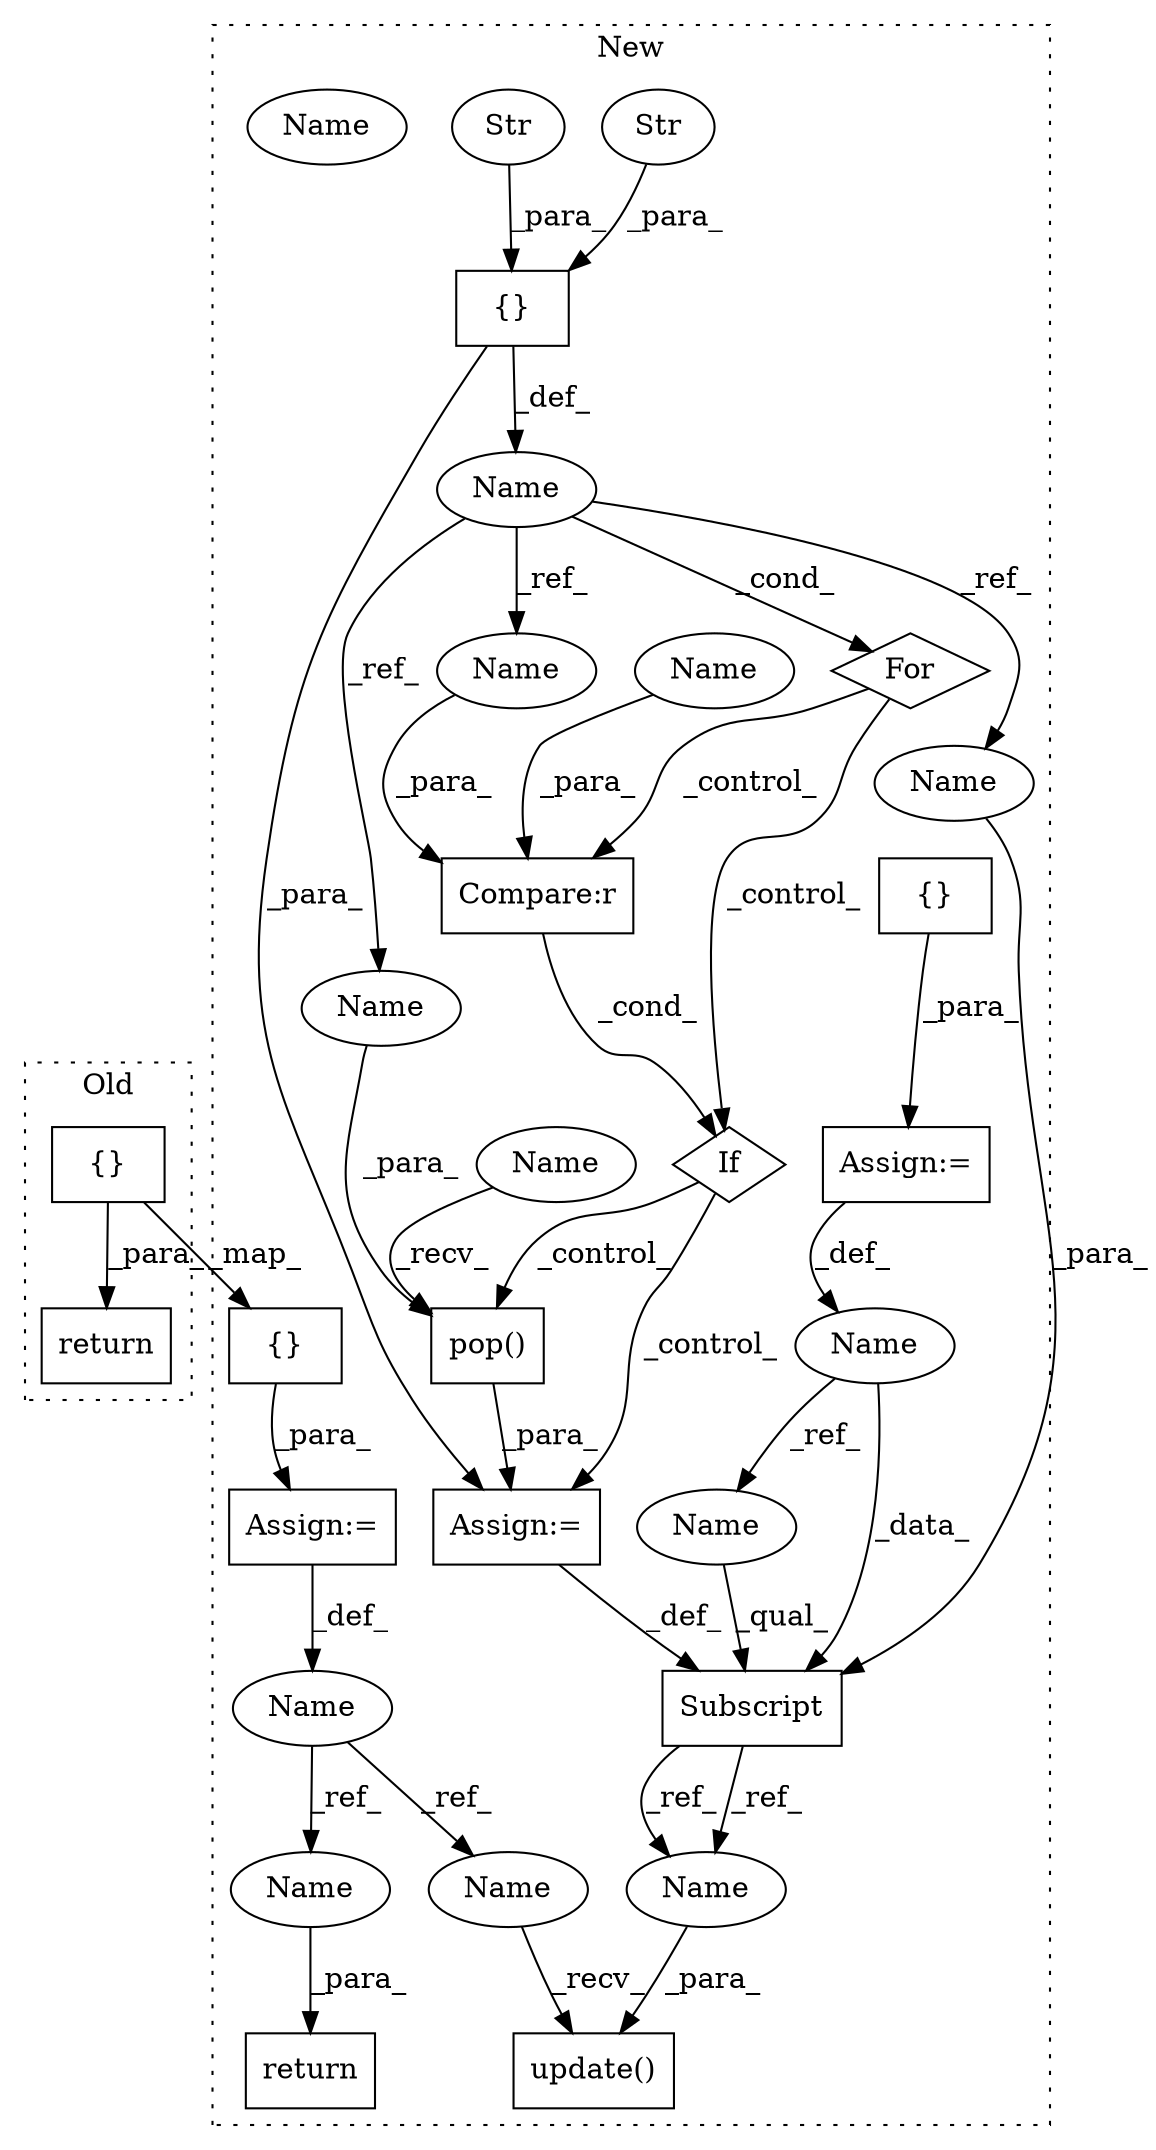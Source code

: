digraph G {
subgraph cluster0 {
1 [label="return" a="93" s="6428" l="7" shape="box"];
19 [label="{}" a="95" s="6435,6517" l="1,10" shape="box"];
label = "Old";
style="dotted";
}
subgraph cluster1 {
2 [label="pop()" a="75" s="6213,6227" l="11,1" shape="box"];
3 [label="Assign:=" a="68" s="6210" l="3" shape="box"];
4 [label="If" a="96" s="6164" l="3" shape="diamond"];
5 [label="Compare:r" a="40" s="6167" l="13" shape="box"];
6 [label="Subscript" a="63" s="6198,0" l="12,0" shape="box"];
7 [label="{}" a="59" s="6130,6149" l="1,0" shape="box"];
8 [label="Str" a="66" s="6145" l="4" shape="ellipse"];
9 [label="Str" a="66" s="6131" l="12" shape="ellipse"];
10 [label="{}" a="95" s="6108,6109" l="2,1" shape="box"];
11 [label="Name" a="87" s="6098" l="7" shape="ellipse"];
12 [label="Name" a="87" s="6123" l="3" shape="ellipse"];
13 [label="For" a="107" s="6119,6150" l="4,14" shape="diamond"];
14 [label="Assign:=" a="68" s="6105" l="3" shape="box"];
15 [label="update()" a="75" s="6313,6334" l="14,1" shape="box"];
16 [label="Name" a="87" s="6237" l="6" shape="ellipse"];
17 [label="return" a="93" s="6344" l="7" shape="box"];
18 [label="Assign:=" a="68" s="6243" l="3" shape="box"];
20 [label="{}" a="95" s="6246,6303" l="1,1" shape="box"];
21 [label="Name" a="87" s="6313" l="6" shape="ellipse"];
22 [label="Name" a="87" s="6351" l="6" shape="ellipse"];
23 [label="Name" a="87" s="6327" l="7" shape="ellipse"];
24 [label="Name" a="87" s="6224" l="3" shape="ellipse"];
25 [label="Name" a="87" s="6206" l="3" shape="ellipse"];
26 [label="Name" a="87" s="6167" l="3" shape="ellipse"];
27 [label="Name" a="87" s="6213" l="6" shape="ellipse"];
28 [label="Name" a="87" s="6174" l="6" shape="ellipse"];
29 [label="Name" a="87" s="6327" l="7" shape="ellipse"];
30 [label="Name" a="87" s="6198" l="7" shape="ellipse"];
label = "New";
style="dotted";
}
2 -> 3 [label="_para_"];
3 -> 6 [label="_def_"];
4 -> 2 [label="_control_"];
4 -> 3 [label="_control_"];
5 -> 4 [label="_cond_"];
6 -> 29 [label="_ref_"];
6 -> 29 [label="_ref_"];
7 -> 12 [label="_def_"];
7 -> 3 [label="_para_"];
8 -> 7 [label="_para_"];
9 -> 7 [label="_para_"];
10 -> 14 [label="_para_"];
11 -> 30 [label="_ref_"];
11 -> 6 [label="_data_"];
12 -> 24 [label="_ref_"];
12 -> 13 [label="_cond_"];
12 -> 26 [label="_ref_"];
12 -> 25 [label="_ref_"];
13 -> 5 [label="_control_"];
13 -> 4 [label="_control_"];
14 -> 11 [label="_def_"];
16 -> 21 [label="_ref_"];
16 -> 22 [label="_ref_"];
18 -> 16 [label="_def_"];
19 -> 20 [label="_map_"];
19 -> 1 [label="_para_"];
20 -> 18 [label="_para_"];
21 -> 15 [label="_recv_"];
22 -> 17 [label="_para_"];
24 -> 2 [label="_para_"];
25 -> 6 [label="_para_"];
26 -> 5 [label="_para_"];
27 -> 2 [label="_recv_"];
28 -> 5 [label="_para_"];
29 -> 15 [label="_para_"];
30 -> 6 [label="_qual_"];
}
